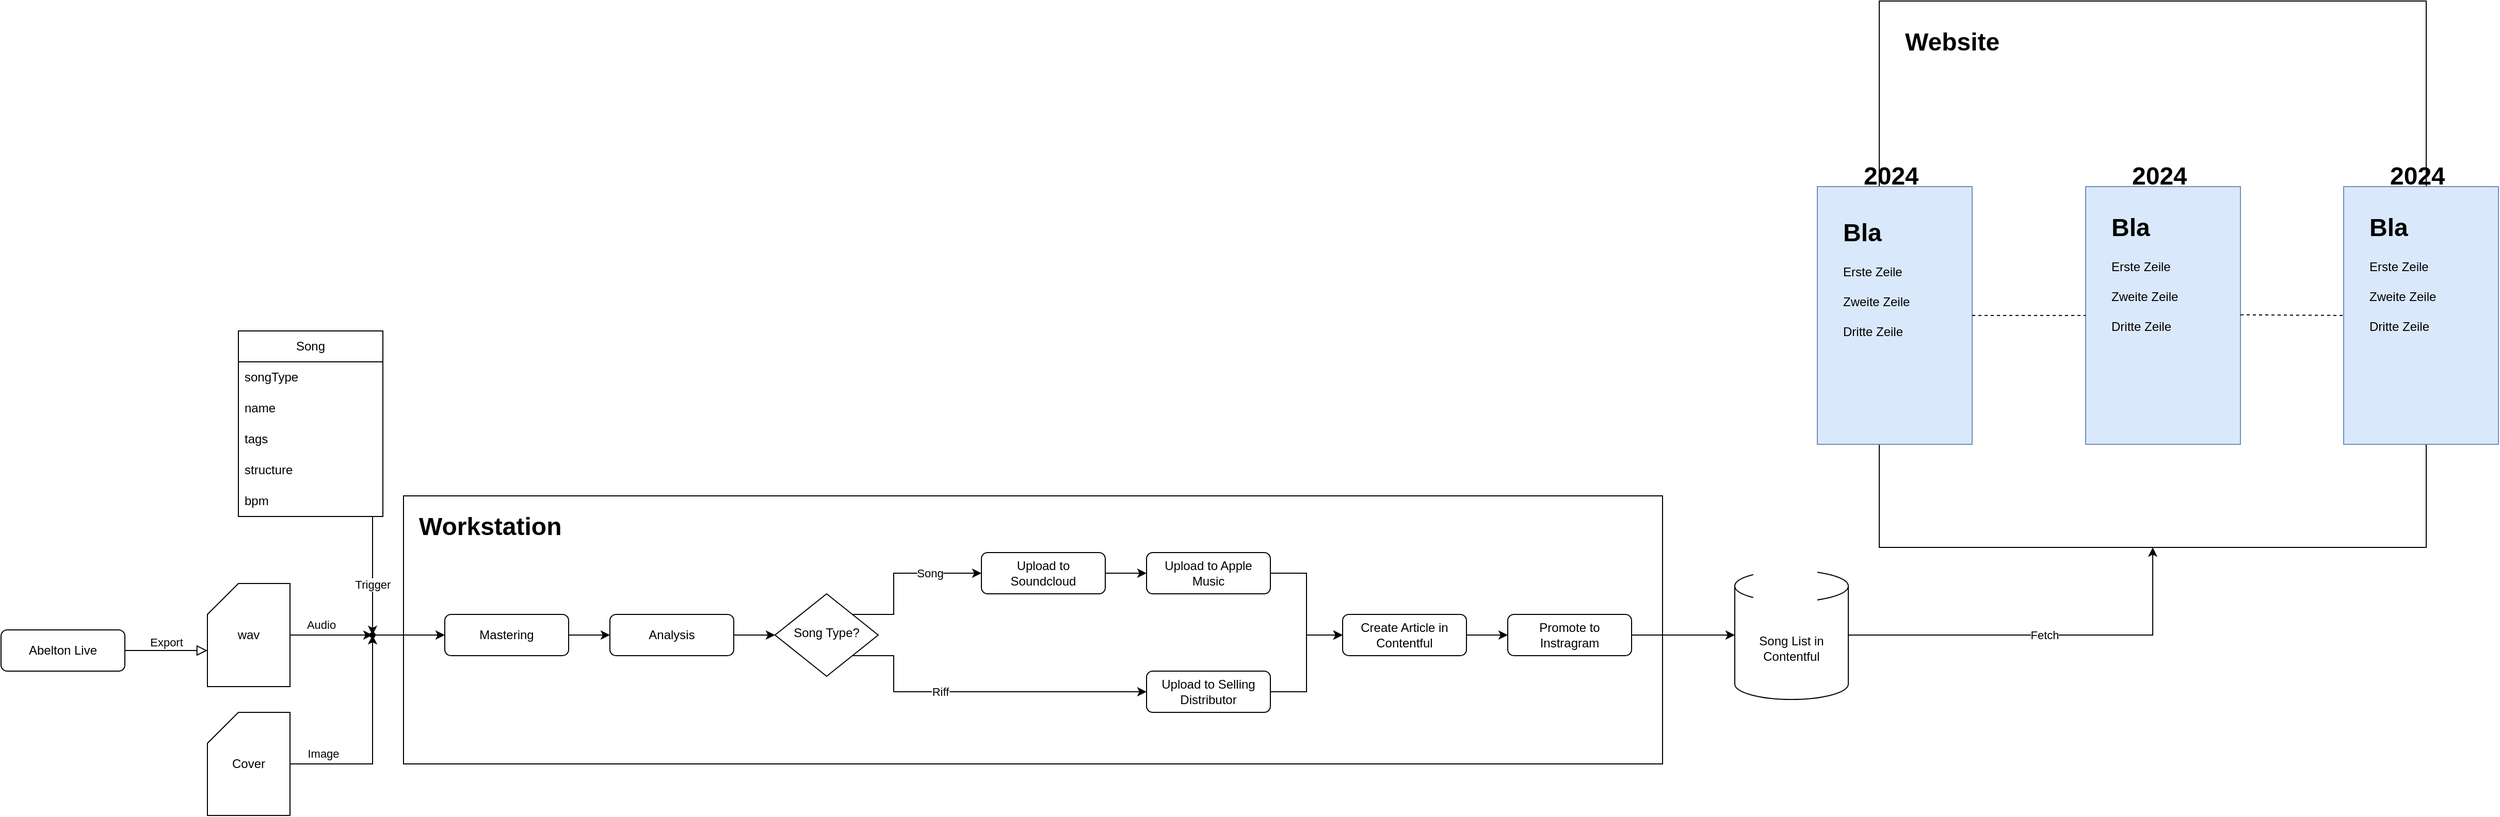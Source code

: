 <mxfile version="23.0.2" type="device">
  <diagram id="C5RBs43oDa-KdzZeNtuy" name="Song-Creation-Process">
    <mxGraphModel dx="3895" dy="2735" grid="1" gridSize="10" guides="1" tooltips="1" connect="1" arrows="1" fold="1" page="1" pageScale="1" pageWidth="827" pageHeight="1169" math="0" shadow="0">
      <root>
        <mxCell id="WIyWlLk6GJQsqaUBKTNV-0" />
        <mxCell id="WIyWlLk6GJQsqaUBKTNV-1" parent="WIyWlLk6GJQsqaUBKTNV-0" />
        <mxCell id="CQ69N3TDRFw6adATMWHt-1" value="" style="rounded=0;whiteSpace=wrap;html=1;" vertex="1" parent="WIyWlLk6GJQsqaUBKTNV-1">
          <mxGeometry x="-80" y="150" width="1220" height="260" as="geometry" />
        </mxCell>
        <mxCell id="WIyWlLk6GJQsqaUBKTNV-2" value="" style="rounded=0;html=1;jettySize=auto;orthogonalLoop=1;fontSize=11;endArrow=block;endFill=0;endSize=8;strokeWidth=1;shadow=0;labelBackgroundColor=none;edgeStyle=orthogonalEdgeStyle;entryX=0;entryY=0;entryDx=0;entryDy=65;entryPerimeter=0;" parent="WIyWlLk6GJQsqaUBKTNV-1" source="WIyWlLk6GJQsqaUBKTNV-3" target="CQ69N3TDRFw6adATMWHt-0" edge="1">
          <mxGeometry relative="1" as="geometry">
            <mxPoint x="120" y="130" as="targetPoint" />
          </mxGeometry>
        </mxCell>
        <mxCell id="CQ69N3TDRFw6adATMWHt-4" value="Export" style="edgeLabel;html=1;align=center;verticalAlign=middle;resizable=0;points=[];" vertex="1" connectable="0" parent="WIyWlLk6GJQsqaUBKTNV-2">
          <mxGeometry x="0.02" y="-3" relative="1" as="geometry">
            <mxPoint x="-1" y="-11" as="offset" />
          </mxGeometry>
        </mxCell>
        <mxCell id="WIyWlLk6GJQsqaUBKTNV-3" value="Abelton Live" style="rounded=1;whiteSpace=wrap;html=1;fontSize=12;glass=0;strokeWidth=1;shadow=0;" parent="WIyWlLk6GJQsqaUBKTNV-1" vertex="1">
          <mxGeometry x="-470" y="280" width="120" height="40" as="geometry" />
        </mxCell>
        <mxCell id="CQ69N3TDRFw6adATMWHt-12" style="edgeStyle=orthogonalEdgeStyle;rounded=0;orthogonalLoop=1;jettySize=auto;html=1;entryX=0;entryY=0.5;entryDx=0;entryDy=0;exitX=1;exitY=0;exitDx=0;exitDy=0;" edge="1" parent="WIyWlLk6GJQsqaUBKTNV-1" source="WIyWlLk6GJQsqaUBKTNV-6" target="WIyWlLk6GJQsqaUBKTNV-7">
          <mxGeometry relative="1" as="geometry">
            <Array as="points">
              <mxPoint x="395" y="225" />
            </Array>
          </mxGeometry>
        </mxCell>
        <mxCell id="CQ69N3TDRFw6adATMWHt-17" value="Song" style="edgeLabel;html=1;align=center;verticalAlign=middle;resizable=0;points=[];" vertex="1" connectable="0" parent="CQ69N3TDRFw6adATMWHt-12">
          <mxGeometry x="0.129" y="-3" relative="1" as="geometry">
            <mxPoint x="22" y="-3" as="offset" />
          </mxGeometry>
        </mxCell>
        <mxCell id="CQ69N3TDRFw6adATMWHt-16" style="edgeStyle=orthogonalEdgeStyle;rounded=0;orthogonalLoop=1;jettySize=auto;html=1;entryX=0;entryY=0.5;entryDx=0;entryDy=0;exitX=1;exitY=1;exitDx=0;exitDy=0;" edge="1" parent="WIyWlLk6GJQsqaUBKTNV-1" source="WIyWlLk6GJQsqaUBKTNV-6" target="CQ69N3TDRFw6adATMWHt-15">
          <mxGeometry relative="1" as="geometry">
            <Array as="points">
              <mxPoint x="395" y="340" />
            </Array>
          </mxGeometry>
        </mxCell>
        <mxCell id="CQ69N3TDRFw6adATMWHt-18" value="Riff" style="edgeLabel;html=1;align=center;verticalAlign=middle;resizable=0;points=[];" vertex="1" connectable="0" parent="CQ69N3TDRFw6adATMWHt-16">
          <mxGeometry x="0.093" y="-1" relative="1" as="geometry">
            <mxPoint x="-55" y="-1" as="offset" />
          </mxGeometry>
        </mxCell>
        <mxCell id="WIyWlLk6GJQsqaUBKTNV-6" value="Song Type?" style="rhombus;whiteSpace=wrap;html=1;shadow=0;fontFamily=Helvetica;fontSize=12;align=center;strokeWidth=1;spacing=6;spacingTop=-4;" parent="WIyWlLk6GJQsqaUBKTNV-1" vertex="1">
          <mxGeometry x="280" y="245" width="100" height="80" as="geometry" />
        </mxCell>
        <mxCell id="CQ69N3TDRFw6adATMWHt-14" style="edgeStyle=orthogonalEdgeStyle;rounded=0;orthogonalLoop=1;jettySize=auto;html=1;" edge="1" parent="WIyWlLk6GJQsqaUBKTNV-1" source="WIyWlLk6GJQsqaUBKTNV-7" target="CQ69N3TDRFw6adATMWHt-13">
          <mxGeometry relative="1" as="geometry" />
        </mxCell>
        <mxCell id="WIyWlLk6GJQsqaUBKTNV-7" value="Upload to Soundcloud" style="rounded=1;whiteSpace=wrap;html=1;fontSize=12;glass=0;strokeWidth=1;shadow=0;" parent="WIyWlLk6GJQsqaUBKTNV-1" vertex="1">
          <mxGeometry x="480" y="205" width="120" height="40" as="geometry" />
        </mxCell>
        <mxCell id="CQ69N3TDRFw6adATMWHt-8" style="edgeStyle=orthogonalEdgeStyle;rounded=0;orthogonalLoop=1;jettySize=auto;html=1;entryX=0;entryY=0.5;entryDx=0;entryDy=0;" edge="1" parent="WIyWlLk6GJQsqaUBKTNV-1" source="WIyWlLk6GJQsqaUBKTNV-12" target="CQ69N3TDRFw6adATMWHt-6">
          <mxGeometry relative="1" as="geometry" />
        </mxCell>
        <mxCell id="WIyWlLk6GJQsqaUBKTNV-12" value="Mastering" style="rounded=1;whiteSpace=wrap;html=1;fontSize=12;glass=0;strokeWidth=1;shadow=0;" parent="WIyWlLk6GJQsqaUBKTNV-1" vertex="1">
          <mxGeometry x="-40" y="265" width="120" height="40" as="geometry" />
        </mxCell>
        <mxCell id="CQ69N3TDRFw6adATMWHt-3" style="edgeStyle=orthogonalEdgeStyle;rounded=0;orthogonalLoop=1;jettySize=auto;html=1;" edge="1" parent="WIyWlLk6GJQsqaUBKTNV-1" source="CQ69N3TDRFw6adATMWHt-0" target="CQ69N3TDRFw6adATMWHt-28">
          <mxGeometry relative="1" as="geometry">
            <mxPoint x="-130" y="330" as="targetPoint" />
          </mxGeometry>
        </mxCell>
        <mxCell id="CQ69N3TDRFw6adATMWHt-59" value="Audio" style="edgeLabel;html=1;align=center;verticalAlign=middle;resizable=0;points=[];" vertex="1" connectable="0" parent="CQ69N3TDRFw6adATMWHt-3">
          <mxGeometry x="-0.352" y="-1" relative="1" as="geometry">
            <mxPoint x="4" y="-11" as="offset" />
          </mxGeometry>
        </mxCell>
        <mxCell id="CQ69N3TDRFw6adATMWHt-0" value="wav" style="shape=card;whiteSpace=wrap;html=1;" vertex="1" parent="WIyWlLk6GJQsqaUBKTNV-1">
          <mxGeometry x="-270" y="235" width="80" height="100" as="geometry" />
        </mxCell>
        <mxCell id="CQ69N3TDRFw6adATMWHt-2" value="&lt;h1&gt;Workstation&lt;/h1&gt;" style="text;html=1;strokeColor=none;fillColor=none;spacing=5;spacingTop=-20;whiteSpace=wrap;overflow=hidden;rounded=0;" vertex="1" parent="WIyWlLk6GJQsqaUBKTNV-1">
          <mxGeometry x="-70" y="160" width="190" height="40" as="geometry" />
        </mxCell>
        <mxCell id="CQ69N3TDRFw6adATMWHt-11" style="edgeStyle=orthogonalEdgeStyle;rounded=0;orthogonalLoop=1;jettySize=auto;html=1;entryX=0;entryY=0.5;entryDx=0;entryDy=0;" edge="1" parent="WIyWlLk6GJQsqaUBKTNV-1" source="CQ69N3TDRFw6adATMWHt-6" target="WIyWlLk6GJQsqaUBKTNV-6">
          <mxGeometry relative="1" as="geometry" />
        </mxCell>
        <mxCell id="CQ69N3TDRFw6adATMWHt-6" value="Analysis" style="rounded=1;whiteSpace=wrap;html=1;fontSize=12;glass=0;strokeWidth=1;shadow=0;" vertex="1" parent="WIyWlLk6GJQsqaUBKTNV-1">
          <mxGeometry x="120" y="265" width="120" height="40" as="geometry" />
        </mxCell>
        <mxCell id="CQ69N3TDRFw6adATMWHt-22" style="edgeStyle=orthogonalEdgeStyle;rounded=0;orthogonalLoop=1;jettySize=auto;html=1;entryX=0;entryY=0.5;entryDx=0;entryDy=0;" edge="1" parent="WIyWlLk6GJQsqaUBKTNV-1" source="CQ69N3TDRFw6adATMWHt-13" target="CQ69N3TDRFw6adATMWHt-19">
          <mxGeometry relative="1" as="geometry" />
        </mxCell>
        <mxCell id="CQ69N3TDRFw6adATMWHt-13" value="Upload to Apple Music" style="rounded=1;whiteSpace=wrap;html=1;fontSize=12;glass=0;strokeWidth=1;shadow=0;" vertex="1" parent="WIyWlLk6GJQsqaUBKTNV-1">
          <mxGeometry x="640" y="205" width="120" height="40" as="geometry" />
        </mxCell>
        <mxCell id="CQ69N3TDRFw6adATMWHt-21" style="edgeStyle=orthogonalEdgeStyle;rounded=0;orthogonalLoop=1;jettySize=auto;html=1;entryX=0;entryY=0.5;entryDx=0;entryDy=0;" edge="1" parent="WIyWlLk6GJQsqaUBKTNV-1" source="CQ69N3TDRFw6adATMWHt-15" target="CQ69N3TDRFw6adATMWHt-19">
          <mxGeometry relative="1" as="geometry" />
        </mxCell>
        <mxCell id="CQ69N3TDRFw6adATMWHt-15" value="Upload to Selling Distributor" style="rounded=1;whiteSpace=wrap;html=1;fontSize=12;glass=0;strokeWidth=1;shadow=0;" vertex="1" parent="WIyWlLk6GJQsqaUBKTNV-1">
          <mxGeometry x="640" y="320" width="120" height="40" as="geometry" />
        </mxCell>
        <mxCell id="CQ69N3TDRFw6adATMWHt-62" style="edgeStyle=orthogonalEdgeStyle;rounded=0;orthogonalLoop=1;jettySize=auto;html=1;entryX=0;entryY=0.5;entryDx=0;entryDy=0;" edge="1" parent="WIyWlLk6GJQsqaUBKTNV-1" source="CQ69N3TDRFw6adATMWHt-19" target="CQ69N3TDRFw6adATMWHt-61">
          <mxGeometry relative="1" as="geometry" />
        </mxCell>
        <mxCell id="CQ69N3TDRFw6adATMWHt-19" value="Create Article in Contentful" style="rounded=1;whiteSpace=wrap;html=1;fontSize=12;glass=0;strokeWidth=1;shadow=0;" vertex="1" parent="WIyWlLk6GJQsqaUBKTNV-1">
          <mxGeometry x="830" y="265" width="120" height="40" as="geometry" />
        </mxCell>
        <mxCell id="CQ69N3TDRFw6adATMWHt-23" value="Song" style="swimlane;fontStyle=0;childLayout=stackLayout;horizontal=1;startSize=30;horizontalStack=0;resizeParent=1;resizeParentMax=0;resizeLast=0;collapsible=1;marginBottom=0;whiteSpace=wrap;html=1;" vertex="1" parent="WIyWlLk6GJQsqaUBKTNV-1">
          <mxGeometry x="-240" y="-10" width="140" height="180" as="geometry">
            <mxRectangle x="-240" y="70" width="70" height="30" as="alternateBounds" />
          </mxGeometry>
        </mxCell>
        <mxCell id="CQ69N3TDRFw6adATMWHt-24" value="songType" style="text;strokeColor=none;fillColor=none;align=left;verticalAlign=middle;spacingLeft=4;spacingRight=4;overflow=hidden;points=[[0,0.5],[1,0.5]];portConstraint=eastwest;rotatable=0;whiteSpace=wrap;html=1;" vertex="1" parent="CQ69N3TDRFw6adATMWHt-23">
          <mxGeometry y="30" width="140" height="30" as="geometry" />
        </mxCell>
        <mxCell id="CQ69N3TDRFw6adATMWHt-25" value="name" style="text;strokeColor=none;fillColor=none;align=left;verticalAlign=middle;spacingLeft=4;spacingRight=4;overflow=hidden;points=[[0,0.5],[1,0.5]];portConstraint=eastwest;rotatable=0;whiteSpace=wrap;html=1;" vertex="1" parent="CQ69N3TDRFw6adATMWHt-23">
          <mxGeometry y="60" width="140" height="30" as="geometry" />
        </mxCell>
        <mxCell id="CQ69N3TDRFw6adATMWHt-32" value="tags" style="text;strokeColor=none;fillColor=none;align=left;verticalAlign=middle;spacingLeft=4;spacingRight=4;overflow=hidden;points=[[0,0.5],[1,0.5]];portConstraint=eastwest;rotatable=0;whiteSpace=wrap;html=1;" vertex="1" parent="CQ69N3TDRFw6adATMWHt-23">
          <mxGeometry y="90" width="140" height="30" as="geometry" />
        </mxCell>
        <mxCell id="CQ69N3TDRFw6adATMWHt-33" value="structure" style="text;strokeColor=none;fillColor=none;align=left;verticalAlign=middle;spacingLeft=4;spacingRight=4;overflow=hidden;points=[[0,0.5],[1,0.5]];portConstraint=eastwest;rotatable=0;whiteSpace=wrap;html=1;" vertex="1" parent="CQ69N3TDRFw6adATMWHt-23">
          <mxGeometry y="120" width="140" height="30" as="geometry" />
        </mxCell>
        <mxCell id="CQ69N3TDRFw6adATMWHt-34" value="bpm" style="text;strokeColor=none;fillColor=none;align=left;verticalAlign=middle;spacingLeft=4;spacingRight=4;overflow=hidden;points=[[0,0.5],[1,0.5]];portConstraint=eastwest;rotatable=0;whiteSpace=wrap;html=1;" vertex="1" parent="CQ69N3TDRFw6adATMWHt-23">
          <mxGeometry y="150" width="140" height="30" as="geometry" />
        </mxCell>
        <mxCell id="CQ69N3TDRFw6adATMWHt-29" value="" style="edgeStyle=orthogonalEdgeStyle;rounded=0;orthogonalLoop=1;jettySize=auto;html=1;" edge="1" parent="WIyWlLk6GJQsqaUBKTNV-1" source="CQ69N3TDRFw6adATMWHt-23" target="CQ69N3TDRFw6adATMWHt-28">
          <mxGeometry relative="1" as="geometry">
            <mxPoint x="-120" y="290" as="targetPoint" />
            <mxPoint x="-120" y="160" as="sourcePoint" />
            <Array as="points">
              <mxPoint x="-110" y="190" />
              <mxPoint x="-110" y="190" />
            </Array>
          </mxGeometry>
        </mxCell>
        <mxCell id="CQ69N3TDRFw6adATMWHt-31" value="Trigger" style="edgeLabel;html=1;align=center;verticalAlign=middle;resizable=0;points=[];" vertex="1" connectable="0" parent="CQ69N3TDRFw6adATMWHt-29">
          <mxGeometry x="0.143" relative="1" as="geometry">
            <mxPoint as="offset" />
          </mxGeometry>
        </mxCell>
        <mxCell id="CQ69N3TDRFw6adATMWHt-36" style="edgeStyle=orthogonalEdgeStyle;rounded=0;orthogonalLoop=1;jettySize=auto;html=1;entryX=0;entryY=0.5;entryDx=0;entryDy=0;" edge="1" parent="WIyWlLk6GJQsqaUBKTNV-1" source="CQ69N3TDRFw6adATMWHt-28" target="WIyWlLk6GJQsqaUBKTNV-12">
          <mxGeometry relative="1" as="geometry" />
        </mxCell>
        <mxCell id="CQ69N3TDRFw6adATMWHt-28" value="" style="shape=waypoint;sketch=0;fillStyle=solid;size=6;pointerEvents=1;points=[];fillColor=none;resizable=0;rotatable=0;perimeter=centerPerimeter;snapToPoint=1;" vertex="1" parent="WIyWlLk6GJQsqaUBKTNV-1">
          <mxGeometry x="-120" y="275" width="20" height="20" as="geometry" />
        </mxCell>
        <mxCell id="CQ69N3TDRFw6adATMWHt-37" value="" style="whiteSpace=wrap;html=1;aspect=fixed;" vertex="1" parent="WIyWlLk6GJQsqaUBKTNV-1">
          <mxGeometry x="1350" y="-330" width="530" height="530" as="geometry" />
        </mxCell>
        <mxCell id="CQ69N3TDRFw6adATMWHt-38" value="&lt;h1&gt;Website&lt;/h1&gt;" style="text;html=1;strokeColor=none;fillColor=none;spacing=5;spacingTop=-20;whiteSpace=wrap;overflow=hidden;rounded=0;" vertex="1" parent="WIyWlLk6GJQsqaUBKTNV-1">
          <mxGeometry x="1370" y="-310" width="190" height="40" as="geometry" />
        </mxCell>
        <mxCell id="CQ69N3TDRFw6adATMWHt-40" value="" style="rounded=0;whiteSpace=wrap;html=1;fillColor=#dae8fc;strokeColor=#6c8ebf;" vertex="1" parent="WIyWlLk6GJQsqaUBKTNV-1">
          <mxGeometry x="1290" y="-150" width="150" height="250" as="geometry" />
        </mxCell>
        <mxCell id="CQ69N3TDRFw6adATMWHt-43" value="" style="rounded=0;whiteSpace=wrap;html=1;fillColor=#dae8fc;strokeColor=#6c8ebf;" vertex="1" parent="WIyWlLk6GJQsqaUBKTNV-1">
          <mxGeometry x="1550" y="-150" width="150" height="250" as="geometry" />
        </mxCell>
        <mxCell id="CQ69N3TDRFw6adATMWHt-44" value="" style="rounded=0;whiteSpace=wrap;html=1;fillColor=#dae8fc;strokeColor=#6c8ebf;" vertex="1" parent="WIyWlLk6GJQsqaUBKTNV-1">
          <mxGeometry x="1800" y="-150" width="150" height="250" as="geometry" />
        </mxCell>
        <mxCell id="CQ69N3TDRFw6adATMWHt-45" value="&lt;h1&gt;2024&lt;/h1&gt;" style="text;html=1;strokeColor=none;fillColor=none;spacing=5;spacingTop=-20;whiteSpace=wrap;overflow=hidden;rounded=0;" vertex="1" parent="WIyWlLk6GJQsqaUBKTNV-1">
          <mxGeometry x="1590" y="-180" width="70" height="45" as="geometry" />
        </mxCell>
        <mxCell id="CQ69N3TDRFw6adATMWHt-47" value="&lt;h1&gt;Bla&lt;/h1&gt;&lt;div&gt;Erste Zeile&lt;/div&gt;&lt;div&gt;&lt;br&gt;&lt;/div&gt;&lt;div&gt;Zweite Zeile&lt;/div&gt;&lt;div&gt;&lt;br&gt;&lt;/div&gt;&lt;div&gt;Dritte Zeile&lt;/div&gt;" style="text;html=1;strokeColor=none;fillColor=none;spacing=5;spacingTop=-20;whiteSpace=wrap;overflow=hidden;rounded=0;" vertex="1" parent="WIyWlLk6GJQsqaUBKTNV-1">
          <mxGeometry x="1570" y="-130" width="110" height="120" as="geometry" />
        </mxCell>
        <mxCell id="CQ69N3TDRFw6adATMWHt-48" value="&lt;h1&gt;Bla&lt;/h1&gt;&lt;div&gt;Erste Zeile&lt;/div&gt;&lt;div&gt;&lt;br&gt;&lt;/div&gt;&lt;div&gt;Zweite Zeile&lt;/div&gt;&lt;div&gt;&lt;br&gt;&lt;/div&gt;&lt;div&gt;Dritte Zeile&lt;/div&gt;" style="text;html=1;strokeColor=none;fillColor=none;spacing=5;spacingTop=-20;whiteSpace=wrap;overflow=hidden;rounded=0;" vertex="1" parent="WIyWlLk6GJQsqaUBKTNV-1">
          <mxGeometry x="1820" y="-130" width="110" height="120" as="geometry" />
        </mxCell>
        <mxCell id="CQ69N3TDRFw6adATMWHt-49" value="&lt;h1&gt;Bla&lt;/h1&gt;&lt;div&gt;Erste Zeile&lt;/div&gt;&lt;div&gt;&lt;br&gt;&lt;/div&gt;&lt;div&gt;Zweite Zeile&lt;/div&gt;&lt;div&gt;&lt;br&gt;&lt;/div&gt;&lt;div&gt;Dritte Zeile&lt;/div&gt;" style="text;html=1;strokeColor=none;fillColor=none;spacing=5;spacingTop=-20;whiteSpace=wrap;overflow=hidden;rounded=0;" vertex="1" parent="WIyWlLk6GJQsqaUBKTNV-1">
          <mxGeometry x="1310" y="-125" width="110" height="120" as="geometry" />
        </mxCell>
        <mxCell id="CQ69N3TDRFw6adATMWHt-50" value="&lt;h1&gt;2024&lt;/h1&gt;" style="text;html=1;strokeColor=none;fillColor=none;spacing=5;spacingTop=-20;whiteSpace=wrap;overflow=hidden;rounded=0;" vertex="1" parent="WIyWlLk6GJQsqaUBKTNV-1">
          <mxGeometry x="1330" y="-180" width="70" height="45" as="geometry" />
        </mxCell>
        <mxCell id="CQ69N3TDRFw6adATMWHt-51" value="&lt;h1&gt;2024&lt;/h1&gt;" style="text;html=1;strokeColor=none;fillColor=none;spacing=5;spacingTop=-20;whiteSpace=wrap;overflow=hidden;rounded=0;" vertex="1" parent="WIyWlLk6GJQsqaUBKTNV-1">
          <mxGeometry x="1840" y="-180" width="70" height="45" as="geometry" />
        </mxCell>
        <mxCell id="CQ69N3TDRFw6adATMWHt-52" value="" style="endArrow=none;dashed=1;html=1;rounded=0;entryX=0;entryY=0.5;entryDx=0;entryDy=0;exitX=1;exitY=0.5;exitDx=0;exitDy=0;" edge="1" parent="WIyWlLk6GJQsqaUBKTNV-1" source="CQ69N3TDRFw6adATMWHt-40" target="CQ69N3TDRFw6adATMWHt-43">
          <mxGeometry width="50" height="50" relative="1" as="geometry">
            <mxPoint x="1460" y="10" as="sourcePoint" />
            <mxPoint x="1510" y="-40" as="targetPoint" />
          </mxGeometry>
        </mxCell>
        <mxCell id="CQ69N3TDRFw6adATMWHt-53" value="" style="endArrow=none;dashed=1;html=1;rounded=0;exitX=1;exitY=0.5;exitDx=0;exitDy=0;entryX=0;entryY=0.5;entryDx=0;entryDy=0;" edge="1" parent="WIyWlLk6GJQsqaUBKTNV-1" target="CQ69N3TDRFw6adATMWHt-44">
          <mxGeometry width="50" height="50" relative="1" as="geometry">
            <mxPoint x="1700" y="-25.62" as="sourcePoint" />
            <mxPoint x="1810" y="-25.62" as="targetPoint" />
          </mxGeometry>
        </mxCell>
        <mxCell id="CQ69N3TDRFw6adATMWHt-56" value="Fetch" style="edgeStyle=orthogonalEdgeStyle;rounded=0;orthogonalLoop=1;jettySize=auto;html=1;entryX=0.5;entryY=1;entryDx=0;entryDy=0;" edge="1" parent="WIyWlLk6GJQsqaUBKTNV-1" source="CQ69N3TDRFw6adATMWHt-54" target="CQ69N3TDRFw6adATMWHt-37">
          <mxGeometry relative="1" as="geometry" />
        </mxCell>
        <mxCell id="CQ69N3TDRFw6adATMWHt-54" value="Song List in Contentful" style="shape=cylinder3;whiteSpace=wrap;html=1;boundedLbl=1;backgroundOutline=1;size=15;" vertex="1" parent="WIyWlLk6GJQsqaUBKTNV-1">
          <mxGeometry x="1210" y="222.5" width="110" height="125" as="geometry" />
        </mxCell>
        <mxCell id="CQ69N3TDRFw6adATMWHt-58" style="edgeStyle=orthogonalEdgeStyle;rounded=0;orthogonalLoop=1;jettySize=auto;html=1;" edge="1" parent="WIyWlLk6GJQsqaUBKTNV-1" source="CQ69N3TDRFw6adATMWHt-57" target="CQ69N3TDRFw6adATMWHt-28">
          <mxGeometry relative="1" as="geometry" />
        </mxCell>
        <mxCell id="CQ69N3TDRFw6adATMWHt-60" value="Image" style="edgeLabel;html=1;align=center;verticalAlign=middle;resizable=0;points=[];" vertex="1" connectable="0" parent="CQ69N3TDRFw6adATMWHt-58">
          <mxGeometry x="-0.687" y="2" relative="1" as="geometry">
            <mxPoint y="-8" as="offset" />
          </mxGeometry>
        </mxCell>
        <mxCell id="CQ69N3TDRFw6adATMWHt-57" value="Cover" style="shape=card;whiteSpace=wrap;html=1;" vertex="1" parent="WIyWlLk6GJQsqaUBKTNV-1">
          <mxGeometry x="-270" y="360" width="80" height="100" as="geometry" />
        </mxCell>
        <mxCell id="CQ69N3TDRFw6adATMWHt-61" value="Promote to Instragram" style="rounded=1;whiteSpace=wrap;html=1;fontSize=12;glass=0;strokeWidth=1;shadow=0;" vertex="1" parent="WIyWlLk6GJQsqaUBKTNV-1">
          <mxGeometry x="990" y="265" width="120" height="40" as="geometry" />
        </mxCell>
        <mxCell id="CQ69N3TDRFw6adATMWHt-63" style="edgeStyle=orthogonalEdgeStyle;rounded=0;orthogonalLoop=1;jettySize=auto;html=1;entryX=0;entryY=0.5;entryDx=0;entryDy=0;entryPerimeter=0;" edge="1" parent="WIyWlLk6GJQsqaUBKTNV-1" source="CQ69N3TDRFw6adATMWHt-61" target="CQ69N3TDRFw6adATMWHt-54">
          <mxGeometry relative="1" as="geometry" />
        </mxCell>
        <mxCell id="CQ69N3TDRFw6adATMWHt-64" value="" style="shape=image;verticalLabelPosition=bottom;labelBackgroundColor=default;verticalAlign=top;aspect=fixed;imageAspect=0;image=https://seeklogo.com/images/C/contentful-logo-C395C545BF-seeklogo.com.png;imageBackground=default;imageBorder=none;perimeterSpacing=0;" vertex="1" parent="WIyWlLk6GJQsqaUBKTNV-1">
          <mxGeometry x="1227.93" y="205" width="62.07" height="70" as="geometry" />
        </mxCell>
      </root>
    </mxGraphModel>
  </diagram>
</mxfile>
